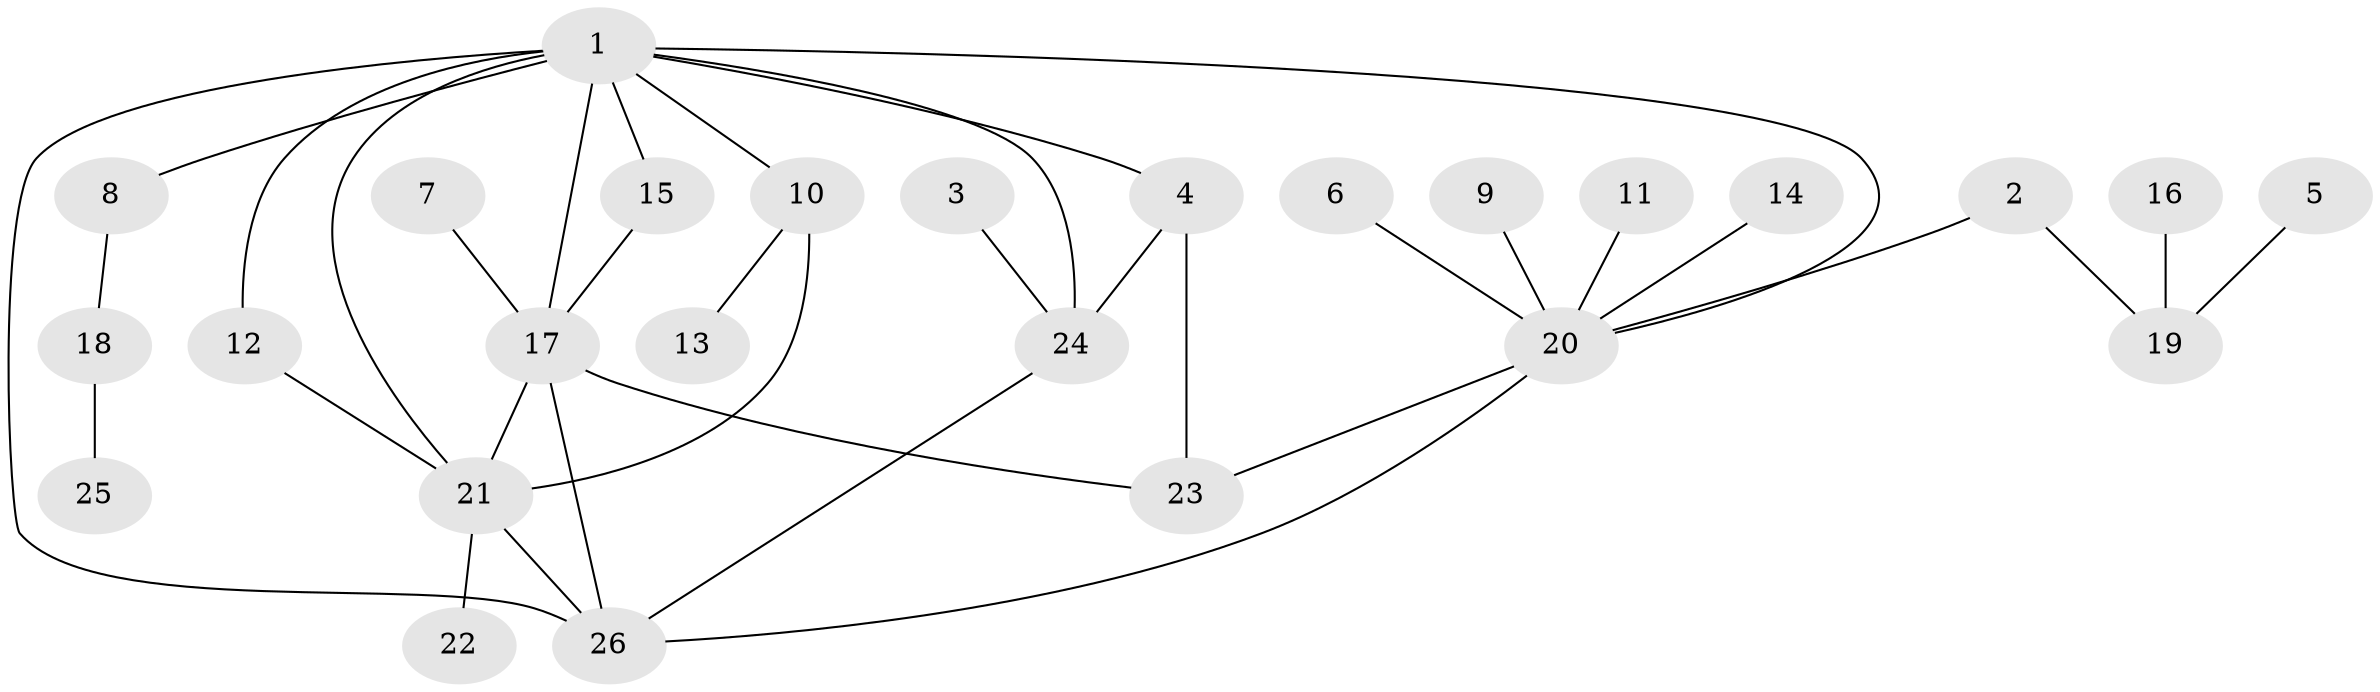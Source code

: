 // original degree distribution, {6: 0.019230769230769232, 10: 0.019230769230769232, 5: 0.057692307692307696, 7: 0.057692307692307696, 4: 0.07692307692307693, 3: 0.057692307692307696, 1: 0.5192307692307693, 2: 0.19230769230769232}
// Generated by graph-tools (version 1.1) at 2025/02/03/09/25 03:02:33]
// undirected, 26 vertices, 36 edges
graph export_dot {
graph [start="1"]
  node [color=gray90,style=filled];
  1;
  2;
  3;
  4;
  5;
  6;
  7;
  8;
  9;
  10;
  11;
  12;
  13;
  14;
  15;
  16;
  17;
  18;
  19;
  20;
  21;
  22;
  23;
  24;
  25;
  26;
  1 -- 4 [weight=1.0];
  1 -- 8 [weight=1.0];
  1 -- 10 [weight=1.0];
  1 -- 12 [weight=1.0];
  1 -- 15 [weight=1.0];
  1 -- 17 [weight=1.0];
  1 -- 20 [weight=1.0];
  1 -- 21 [weight=1.0];
  1 -- 24 [weight=1.0];
  1 -- 26 [weight=1.0];
  2 -- 19 [weight=1.0];
  2 -- 20 [weight=1.0];
  3 -- 24 [weight=1.0];
  4 -- 23 [weight=1.0];
  4 -- 24 [weight=1.0];
  5 -- 19 [weight=1.0];
  6 -- 20 [weight=1.0];
  7 -- 17 [weight=1.0];
  8 -- 18 [weight=1.0];
  9 -- 20 [weight=1.0];
  10 -- 13 [weight=1.0];
  10 -- 21 [weight=1.0];
  11 -- 20 [weight=1.0];
  12 -- 21 [weight=1.0];
  14 -- 20 [weight=1.0];
  15 -- 17 [weight=1.0];
  16 -- 19 [weight=1.0];
  17 -- 21 [weight=1.0];
  17 -- 23 [weight=1.0];
  17 -- 26 [weight=1.0];
  18 -- 25 [weight=1.0];
  20 -- 23 [weight=1.0];
  20 -- 26 [weight=1.0];
  21 -- 22 [weight=1.0];
  21 -- 26 [weight=1.0];
  24 -- 26 [weight=1.0];
}
